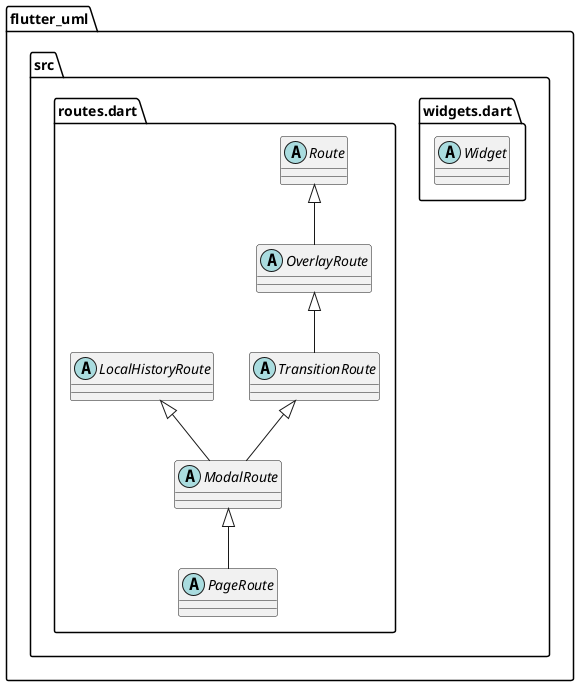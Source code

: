 @startuml
set namespaceSeparator ::

abstract class "flutter_uml::src::widgets.dart::Widget" {
}

abstract class "flutter_uml::src::routes.dart::Route" {
}

abstract class "flutter_uml::src::routes.dart::OverlayRoute" {
}

"flutter_uml::src::routes.dart::Route" <|-- "flutter_uml::src::routes.dart::OverlayRoute"

abstract class "flutter_uml::src::routes.dart::TransitionRoute" {
}

"flutter_uml::src::routes.dart::OverlayRoute" <|-- "flutter_uml::src::routes.dart::TransitionRoute"

abstract class "flutter_uml::src::routes.dart::ModalRoute" {
}

"flutter_uml::src::routes.dart::TransitionRoute" <|-- "flutter_uml::src::routes.dart::ModalRoute"
"flutter_uml::src::routes.dart::LocalHistoryRoute" <|-- "flutter_uml::src::routes.dart::ModalRoute"

abstract class "flutter_uml::src::routes.dart::PageRoute" {
}

"flutter_uml::src::routes.dart::ModalRoute" <|-- "flutter_uml::src::routes.dart::PageRoute"

abstract class "flutter_uml::src::routes.dart::LocalHistoryRoute" {
}


@enduml